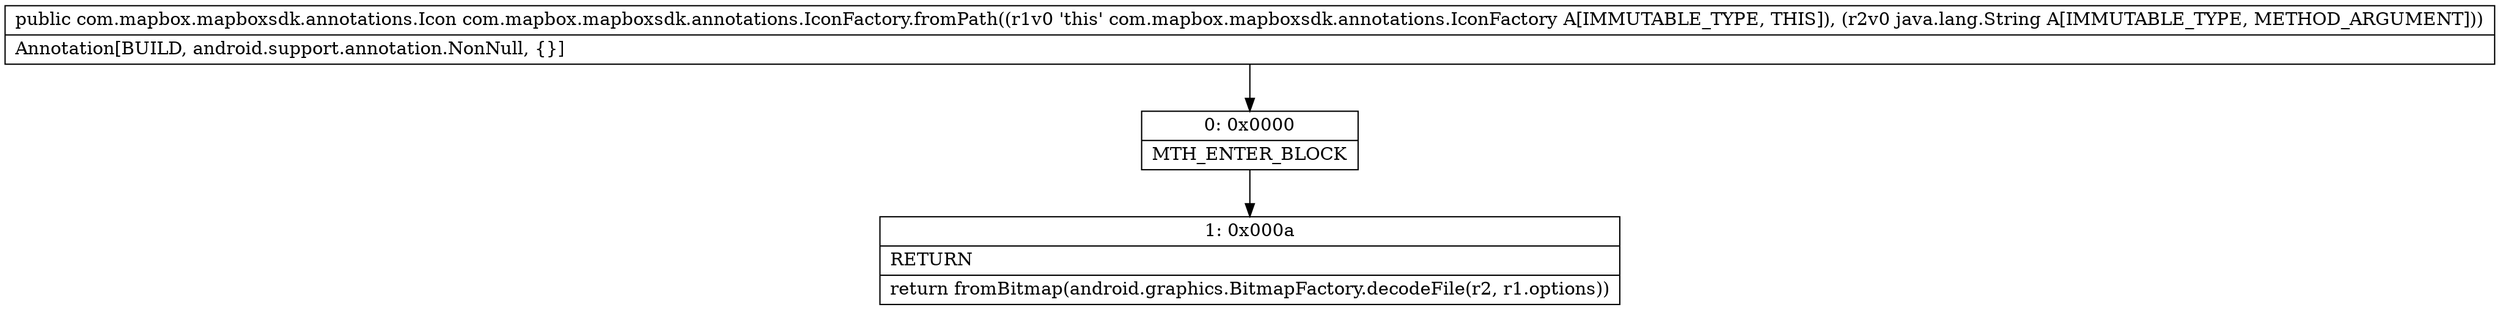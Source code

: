 digraph "CFG forcom.mapbox.mapboxsdk.annotations.IconFactory.fromPath(Ljava\/lang\/String;)Lcom\/mapbox\/mapboxsdk\/annotations\/Icon;" {
Node_0 [shape=record,label="{0\:\ 0x0000|MTH_ENTER_BLOCK\l}"];
Node_1 [shape=record,label="{1\:\ 0x000a|RETURN\l|return fromBitmap(android.graphics.BitmapFactory.decodeFile(r2, r1.options))\l}"];
MethodNode[shape=record,label="{public com.mapbox.mapboxsdk.annotations.Icon com.mapbox.mapboxsdk.annotations.IconFactory.fromPath((r1v0 'this' com.mapbox.mapboxsdk.annotations.IconFactory A[IMMUTABLE_TYPE, THIS]), (r2v0 java.lang.String A[IMMUTABLE_TYPE, METHOD_ARGUMENT]))  | Annotation[BUILD, android.support.annotation.NonNull, \{\}]\l}"];
MethodNode -> Node_0;
Node_0 -> Node_1;
}

